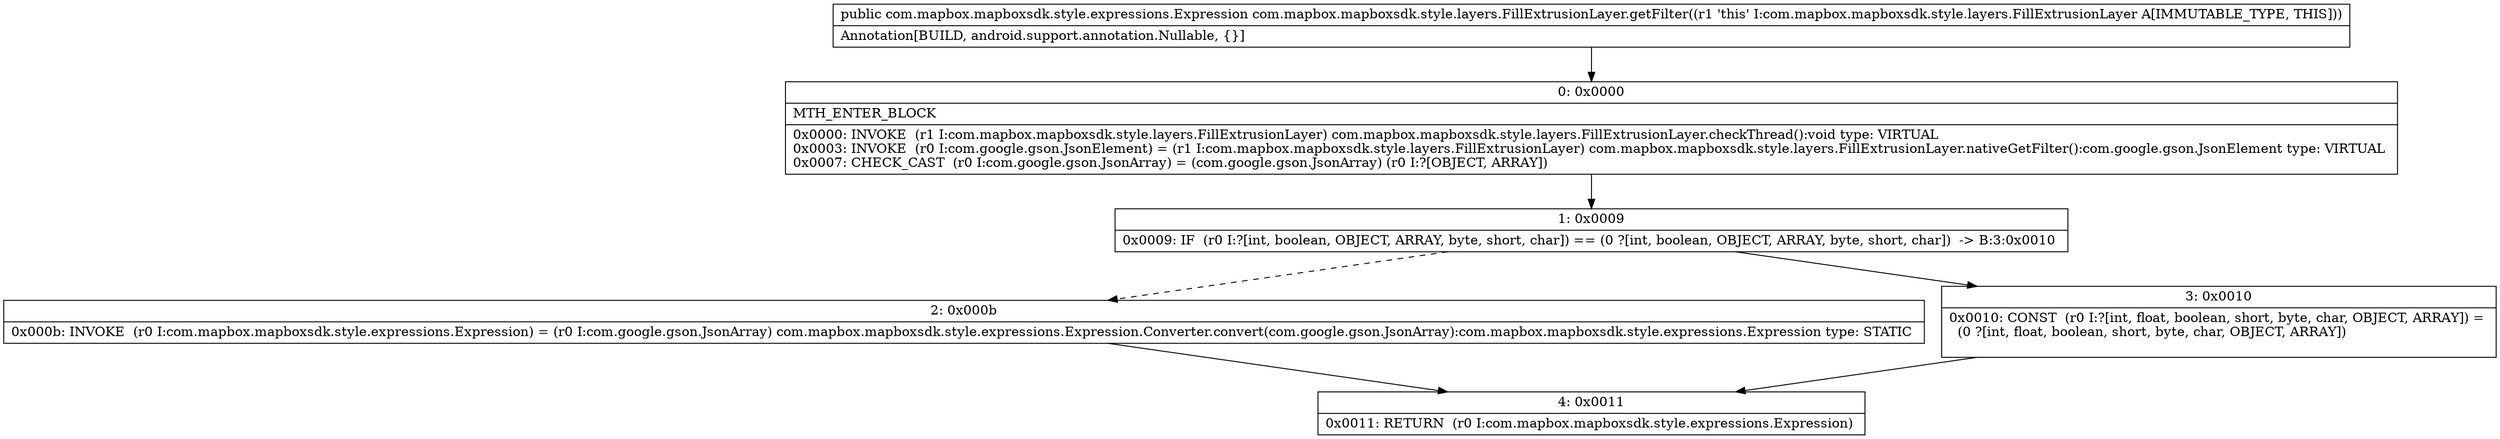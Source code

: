 digraph "CFG forcom.mapbox.mapboxsdk.style.layers.FillExtrusionLayer.getFilter()Lcom\/mapbox\/mapboxsdk\/style\/expressions\/Expression;" {
Node_0 [shape=record,label="{0\:\ 0x0000|MTH_ENTER_BLOCK\l|0x0000: INVOKE  (r1 I:com.mapbox.mapboxsdk.style.layers.FillExtrusionLayer) com.mapbox.mapboxsdk.style.layers.FillExtrusionLayer.checkThread():void type: VIRTUAL \l0x0003: INVOKE  (r0 I:com.google.gson.JsonElement) = (r1 I:com.mapbox.mapboxsdk.style.layers.FillExtrusionLayer) com.mapbox.mapboxsdk.style.layers.FillExtrusionLayer.nativeGetFilter():com.google.gson.JsonElement type: VIRTUAL \l0x0007: CHECK_CAST  (r0 I:com.google.gson.JsonArray) = (com.google.gson.JsonArray) (r0 I:?[OBJECT, ARRAY]) \l}"];
Node_1 [shape=record,label="{1\:\ 0x0009|0x0009: IF  (r0 I:?[int, boolean, OBJECT, ARRAY, byte, short, char]) == (0 ?[int, boolean, OBJECT, ARRAY, byte, short, char])  \-\> B:3:0x0010 \l}"];
Node_2 [shape=record,label="{2\:\ 0x000b|0x000b: INVOKE  (r0 I:com.mapbox.mapboxsdk.style.expressions.Expression) = (r0 I:com.google.gson.JsonArray) com.mapbox.mapboxsdk.style.expressions.Expression.Converter.convert(com.google.gson.JsonArray):com.mapbox.mapboxsdk.style.expressions.Expression type: STATIC \l}"];
Node_3 [shape=record,label="{3\:\ 0x0010|0x0010: CONST  (r0 I:?[int, float, boolean, short, byte, char, OBJECT, ARRAY]) = \l  (0 ?[int, float, boolean, short, byte, char, OBJECT, ARRAY])\l \l}"];
Node_4 [shape=record,label="{4\:\ 0x0011|0x0011: RETURN  (r0 I:com.mapbox.mapboxsdk.style.expressions.Expression) \l}"];
MethodNode[shape=record,label="{public com.mapbox.mapboxsdk.style.expressions.Expression com.mapbox.mapboxsdk.style.layers.FillExtrusionLayer.getFilter((r1 'this' I:com.mapbox.mapboxsdk.style.layers.FillExtrusionLayer A[IMMUTABLE_TYPE, THIS]))  | Annotation[BUILD, android.support.annotation.Nullable, \{\}]\l}"];
MethodNode -> Node_0;
Node_0 -> Node_1;
Node_1 -> Node_2[style=dashed];
Node_1 -> Node_3;
Node_2 -> Node_4;
Node_3 -> Node_4;
}

